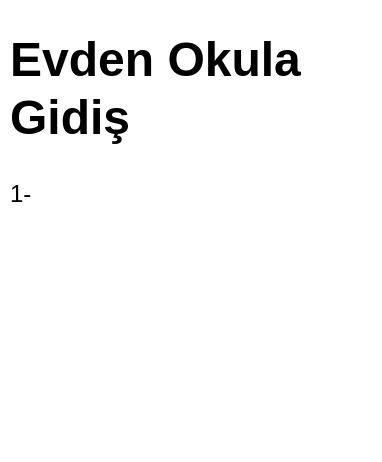 <mxfile version="20.5.1" type="device"><diagram id="D5irNb2hvPs_6VelUyhV" name="Sayfa -1"><mxGraphModel dx="1209" dy="674" grid="1" gridSize="10" guides="1" tooltips="1" connect="1" arrows="1" fold="1" page="1" pageScale="1" pageWidth="827" pageHeight="1169" math="0" shadow="0"><root><mxCell id="0"/><mxCell id="1" parent="0"/><mxCell id="Ycv4ziL7OOP5snIplprX-4" value="&lt;h1&gt;Evden Okula Gidiş&lt;/h1&gt;&lt;p&gt;1-&lt;/p&gt;" style="text;html=1;strokeColor=none;fillColor=none;spacing=5;spacingTop=-20;whiteSpace=wrap;overflow=hidden;rounded=0;" vertex="1" parent="1"><mxGeometry x="20" y="20" width="190" height="220" as="geometry"/></mxCell></root></mxGraphModel></diagram></mxfile>